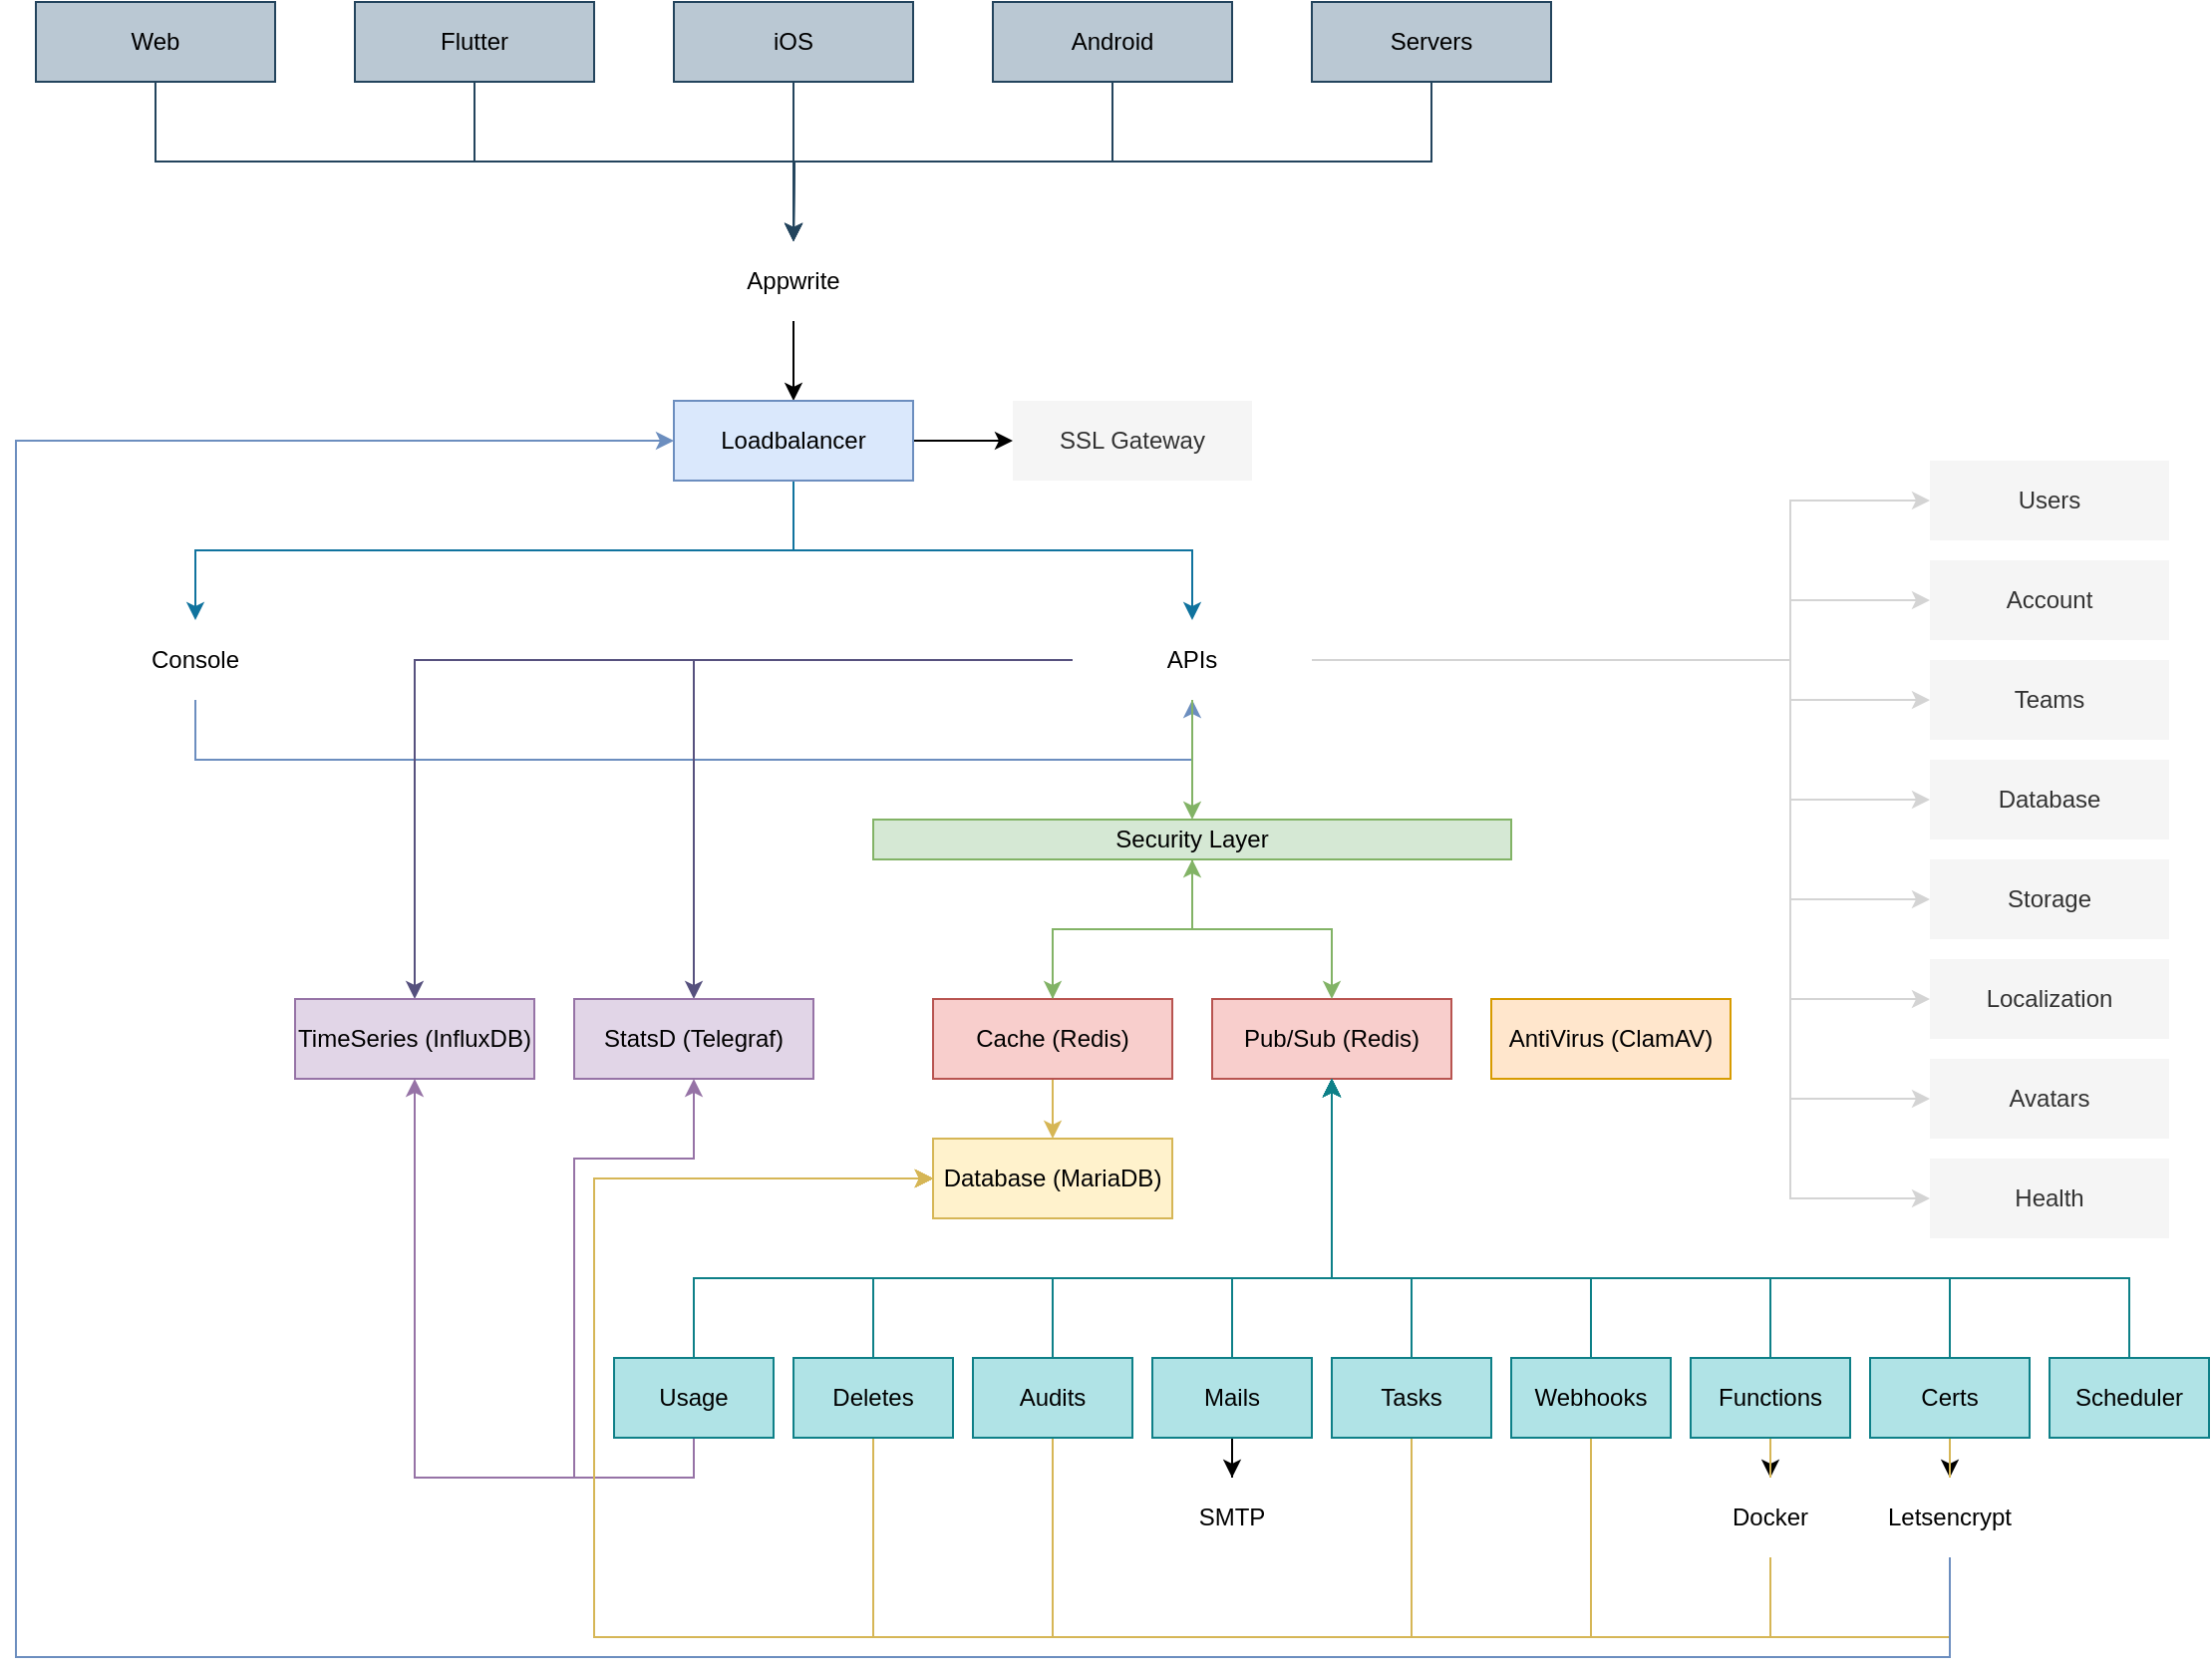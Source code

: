 <mxfile version="13.1.3">
    <diagram id="WOshqXSVd2VkRfcggtcB" name="Page-1">
        <mxGraphModel dx="619" dy="564" grid="1" gridSize="10" guides="1" tooltips="1" connect="1" arrows="1" fold="1" page="1" pageScale="1" pageWidth="1200" pageHeight="1200" background="none" math="0" shadow="0">
            <root>
                <mxCell id="0"/>
                <mxCell id="1" parent="0"/>
                <mxCell id="Jx5Eu6wszfQGuAAQCBBH-12" style="edgeStyle=orthogonalEdgeStyle;rounded=0;orthogonalLoop=1;jettySize=auto;html=1;exitX=0.5;exitY=1;exitDx=0;exitDy=0;fillColor=#bac8d3;strokeColor=#23445d;" parent="1" source="Jx5Eu6wszfQGuAAQCBBH-1" edge="1">
                    <mxGeometry relative="1" as="geometry">
                        <mxPoint x="450" y="160" as="targetPoint"/>
                    </mxGeometry>
                </mxCell>
                <mxCell id="Jx5Eu6wszfQGuAAQCBBH-1" value="Web" style="rounded=0;whiteSpace=wrap;html=1;strokeColor=#23445d;fillColor=#bac8d3;fontColor=#000000;labelBorderColor=none;" parent="1" vertex="1">
                    <mxGeometry x="70" y="40" width="120" height="40" as="geometry"/>
                </mxCell>
                <mxCell id="Jx5Eu6wszfQGuAAQCBBH-11" style="edgeStyle=orthogonalEdgeStyle;rounded=0;orthogonalLoop=1;jettySize=auto;html=1;exitX=0.5;exitY=1;exitDx=0;exitDy=0;fillColor=#bac8d3;strokeColor=#23445d;" parent="1" source="Jx5Eu6wszfQGuAAQCBBH-2" edge="1">
                    <mxGeometry relative="1" as="geometry">
                        <mxPoint x="450" y="160" as="targetPoint"/>
                    </mxGeometry>
                </mxCell>
                <mxCell id="Jx5Eu6wszfQGuAAQCBBH-2" value="Flutter" style="rounded=0;whiteSpace=wrap;html=1;strokeColor=#23445d;fillColor=#bac8d3;fontColor=#000000;labelBorderColor=none;" parent="1" vertex="1">
                    <mxGeometry x="230" y="40" width="120" height="40" as="geometry"/>
                </mxCell>
                <mxCell id="Jx5Eu6wszfQGuAAQCBBH-8" style="edgeStyle=orthogonalEdgeStyle;rounded=0;orthogonalLoop=1;jettySize=auto;html=1;exitX=0.5;exitY=1;exitDx=0;exitDy=0;entryX=0.5;entryY=0;entryDx=0;entryDy=0;fillColor=#bac8d3;strokeColor=#23445d;" parent="1" source="Jx5Eu6wszfQGuAAQCBBH-4" target="Jx5Eu6wszfQGuAAQCBBH-7" edge="1">
                    <mxGeometry relative="1" as="geometry"/>
                </mxCell>
                <mxCell id="Jx5Eu6wszfQGuAAQCBBH-4" value="iOS" style="rounded=0;whiteSpace=wrap;html=1;strokeColor=#23445d;fillColor=#bac8d3;fontColor=#000000;labelBorderColor=none;" parent="1" vertex="1">
                    <mxGeometry x="390" y="40" width="120" height="40" as="geometry"/>
                </mxCell>
                <mxCell id="Jx5Eu6wszfQGuAAQCBBH-9" style="edgeStyle=orthogonalEdgeStyle;rounded=0;orthogonalLoop=1;jettySize=auto;html=1;exitX=0.5;exitY=1;exitDx=0;exitDy=0;fillColor=#bac8d3;strokeColor=#23445d;" parent="1" source="Jx5Eu6wszfQGuAAQCBBH-5" target="Jx5Eu6wszfQGuAAQCBBH-7" edge="1">
                    <mxGeometry relative="1" as="geometry"/>
                </mxCell>
                <mxCell id="Jx5Eu6wszfQGuAAQCBBH-5" value="Android" style="rounded=0;whiteSpace=wrap;html=1;strokeColor=#23445d;fillColor=#bac8d3;fontColor=#000000;labelBorderColor=none;" parent="1" vertex="1">
                    <mxGeometry x="550" y="40" width="120" height="40" as="geometry"/>
                </mxCell>
                <mxCell id="Jx5Eu6wszfQGuAAQCBBH-10" style="edgeStyle=orthogonalEdgeStyle;rounded=0;orthogonalLoop=1;jettySize=auto;html=1;exitX=0.5;exitY=1;exitDx=0;exitDy=0;fillColor=#bac8d3;strokeColor=#23445d;" parent="1" source="Jx5Eu6wszfQGuAAQCBBH-6" target="Jx5Eu6wszfQGuAAQCBBH-7" edge="1">
                    <mxGeometry relative="1" as="geometry"/>
                </mxCell>
                <mxCell id="Jx5Eu6wszfQGuAAQCBBH-6" value="Servers" style="rounded=0;whiteSpace=wrap;html=1;strokeColor=#23445d;fillColor=#bac8d3;fontColor=#000000;labelBorderColor=none;" parent="1" vertex="1">
                    <mxGeometry x="710" y="40" width="120" height="40" as="geometry"/>
                </mxCell>
                <mxCell id="Jx5Eu6wszfQGuAAQCBBH-14" value="" style="edgeStyle=orthogonalEdgeStyle;rounded=0;orthogonalLoop=1;jettySize=auto;html=1;" parent="1" source="Jx5Eu6wszfQGuAAQCBBH-7" target="Jx5Eu6wszfQGuAAQCBBH-13" edge="1">
                    <mxGeometry relative="1" as="geometry"/>
                </mxCell>
                <mxCell id="Jx5Eu6wszfQGuAAQCBBH-7" value="Appwrite" style="rounded=0;whiteSpace=wrap;html=1;strokeColor=none;" parent="1" vertex="1">
                    <mxGeometry x="390" y="160" width="120" height="40" as="geometry"/>
                </mxCell>
                <mxCell id="Jx5Eu6wszfQGuAAQCBBH-16" value="" style="edgeStyle=orthogonalEdgeStyle;rounded=0;orthogonalLoop=1;jettySize=auto;html=1;" parent="1" source="Jx5Eu6wszfQGuAAQCBBH-13" target="Jx5Eu6wszfQGuAAQCBBH-15" edge="1">
                    <mxGeometry relative="1" as="geometry"/>
                </mxCell>
                <mxCell id="Jx5Eu6wszfQGuAAQCBBH-50" style="edgeStyle=orthogonalEdgeStyle;rounded=0;orthogonalLoop=1;jettySize=auto;html=1;exitX=0.5;exitY=1;exitDx=0;exitDy=0;entryX=0.5;entryY=0;entryDx=0;entryDy=0;fillColor=#b1ddf0;strokeColor=#10739e;" parent="1" source="Jx5Eu6wszfQGuAAQCBBH-13" target="Jx5Eu6wszfQGuAAQCBBH-17" edge="1">
                    <mxGeometry relative="1" as="geometry"/>
                </mxCell>
                <mxCell id="Jx5Eu6wszfQGuAAQCBBH-61" style="edgeStyle=orthogonalEdgeStyle;rounded=0;orthogonalLoop=1;jettySize=auto;html=1;exitX=0.5;exitY=1;exitDx=0;exitDy=0;entryX=0.5;entryY=0;entryDx=0;entryDy=0;fillColor=#b1ddf0;strokeColor=#10739e;" parent="1" source="Jx5Eu6wszfQGuAAQCBBH-13" target="Jx5Eu6wszfQGuAAQCBBH-48" edge="1">
                    <mxGeometry relative="1" as="geometry"/>
                </mxCell>
                <mxCell id="Jx5Eu6wszfQGuAAQCBBH-13" value="Loadbalancer" style="rounded=0;whiteSpace=wrap;html=1;strokeColor=#6c8ebf;fillColor=#dae8fc;fontColor=#000000;labelBorderColor=none;" parent="1" vertex="1">
                    <mxGeometry x="390" y="240" width="120" height="40" as="geometry"/>
                </mxCell>
                <mxCell id="Jx5Eu6wszfQGuAAQCBBH-111" style="edgeStyle=orthogonalEdgeStyle;rounded=0;orthogonalLoop=1;jettySize=auto;html=1;exitX=0.5;exitY=1;exitDx=0;exitDy=0;entryX=0.5;entryY=1;entryDx=0;entryDy=0;fillColor=#dae8fc;strokeColor=#6c8ebf;" parent="1" source="Jx5Eu6wszfQGuAAQCBBH-48" target="Jx5Eu6wszfQGuAAQCBBH-17" edge="1">
                    <mxGeometry relative="1" as="geometry">
                        <Array as="points">
                            <mxPoint x="150" y="420"/>
                            <mxPoint x="650" y="420"/>
                        </Array>
                    </mxGeometry>
                </mxCell>
                <mxCell id="Jx5Eu6wszfQGuAAQCBBH-48" value="Console" style="rounded=0;whiteSpace=wrap;html=1;strokeColor=none;" parent="1" vertex="1">
                    <mxGeometry x="90" y="350" width="120" height="40" as="geometry"/>
                </mxCell>
                <mxCell id="Jx5Eu6wszfQGuAAQCBBH-51" style="edgeStyle=orthogonalEdgeStyle;rounded=0;orthogonalLoop=1;jettySize=auto;html=1;exitX=1;exitY=0.5;exitDx=0;exitDy=0;entryX=0;entryY=0.5;entryDx=0;entryDy=0;fillColor=#f5f5f5;strokeColor=#D4D4D4;" parent="1" source="Jx5Eu6wszfQGuAAQCBBH-17" target="Jx5Eu6wszfQGuAAQCBBH-19" edge="1">
                    <mxGeometry relative="1" as="geometry">
                        <Array as="points">
                            <mxPoint x="950" y="370"/>
                            <mxPoint x="950" y="290"/>
                        </Array>
                    </mxGeometry>
                </mxCell>
                <mxCell id="Jx5Eu6wszfQGuAAQCBBH-52" style="edgeStyle=orthogonalEdgeStyle;rounded=0;orthogonalLoop=1;jettySize=auto;html=1;exitX=1;exitY=0.5;exitDx=0;exitDy=0;entryX=0;entryY=0.5;entryDx=0;entryDy=0;fillColor=#f5f5f5;strokeColor=#D4D4D4;" parent="1" source="Jx5Eu6wszfQGuAAQCBBH-17" target="Jx5Eu6wszfQGuAAQCBBH-21" edge="1">
                    <mxGeometry relative="1" as="geometry">
                        <Array as="points">
                            <mxPoint x="950" y="370"/>
                            <mxPoint x="950" y="340"/>
                        </Array>
                    </mxGeometry>
                </mxCell>
                <mxCell id="Jx5Eu6wszfQGuAAQCBBH-54" style="edgeStyle=orthogonalEdgeStyle;rounded=0;orthogonalLoop=1;jettySize=auto;html=1;exitX=1;exitY=0.5;exitDx=0;exitDy=0;entryX=0;entryY=0.5;entryDx=0;entryDy=0;fillColor=#f5f5f5;strokeColor=#D4D4D4;" parent="1" source="Jx5Eu6wszfQGuAAQCBBH-17" target="Jx5Eu6wszfQGuAAQCBBH-25" edge="1">
                    <mxGeometry relative="1" as="geometry">
                        <Array as="points">
                            <mxPoint x="950" y="370"/>
                            <mxPoint x="950" y="440"/>
                        </Array>
                    </mxGeometry>
                </mxCell>
                <mxCell id="Jx5Eu6wszfQGuAAQCBBH-55" style="edgeStyle=orthogonalEdgeStyle;rounded=0;orthogonalLoop=1;jettySize=auto;html=1;exitX=1;exitY=0.5;exitDx=0;exitDy=0;entryX=0;entryY=0.5;entryDx=0;entryDy=0;fillColor=#f5f5f5;strokeColor=#D4D4D4;" parent="1" source="Jx5Eu6wszfQGuAAQCBBH-17" target="Jx5Eu6wszfQGuAAQCBBH-28" edge="1">
                    <mxGeometry relative="1" as="geometry">
                        <Array as="points">
                            <mxPoint x="950" y="370"/>
                            <mxPoint x="950" y="490"/>
                        </Array>
                    </mxGeometry>
                </mxCell>
                <mxCell id="Jx5Eu6wszfQGuAAQCBBH-56" style="edgeStyle=orthogonalEdgeStyle;rounded=0;orthogonalLoop=1;jettySize=auto;html=1;exitX=1;exitY=0.5;exitDx=0;exitDy=0;entryX=0;entryY=0.5;entryDx=0;entryDy=0;fillColor=#f5f5f5;strokeColor=#D4D4D4;" parent="1" source="Jx5Eu6wszfQGuAAQCBBH-17" target="Jx5Eu6wszfQGuAAQCBBH-30" edge="1">
                    <mxGeometry relative="1" as="geometry">
                        <Array as="points">
                            <mxPoint x="950" y="370"/>
                            <mxPoint x="950" y="540"/>
                        </Array>
                    </mxGeometry>
                </mxCell>
                <mxCell id="Jx5Eu6wszfQGuAAQCBBH-57" style="edgeStyle=orthogonalEdgeStyle;rounded=0;orthogonalLoop=1;jettySize=auto;html=1;exitX=1;exitY=0.5;exitDx=0;exitDy=0;entryX=0;entryY=0.5;entryDx=0;entryDy=0;fillColor=#f5f5f5;strokeColor=#D4D4D4;" parent="1" source="Jx5Eu6wszfQGuAAQCBBH-17" target="Jx5Eu6wszfQGuAAQCBBH-32" edge="1">
                    <mxGeometry relative="1" as="geometry">
                        <Array as="points">
                            <mxPoint x="950" y="370"/>
                            <mxPoint x="950" y="590"/>
                        </Array>
                    </mxGeometry>
                </mxCell>
                <mxCell id="Jx5Eu6wszfQGuAAQCBBH-58" style="edgeStyle=orthogonalEdgeStyle;rounded=0;orthogonalLoop=1;jettySize=auto;html=1;exitX=1;exitY=0.5;exitDx=0;exitDy=0;entryX=0;entryY=0.5;entryDx=0;entryDy=0;fillColor=#f5f5f5;strokeColor=#D4D4D4;" parent="1" source="Jx5Eu6wszfQGuAAQCBBH-17" target="Jx5Eu6wszfQGuAAQCBBH-34" edge="1">
                    <mxGeometry relative="1" as="geometry">
                        <Array as="points">
                            <mxPoint x="950" y="370"/>
                            <mxPoint x="950" y="640"/>
                        </Array>
                    </mxGeometry>
                </mxCell>
                <mxCell id="Jx5Eu6wszfQGuAAQCBBH-95" style="edgeStyle=orthogonalEdgeStyle;rounded=0;orthogonalLoop=1;jettySize=auto;html=1;exitX=0;exitY=0.5;exitDx=0;exitDy=0;fillColor=#d0cee2;strokeColor=#56517e;" parent="1" source="Jx5Eu6wszfQGuAAQCBBH-17" target="Jx5Eu6wszfQGuAAQCBBH-91" edge="1">
                    <mxGeometry relative="1" as="geometry"/>
                </mxCell>
                <mxCell id="Jx5Eu6wszfQGuAAQCBBH-96" style="edgeStyle=orthogonalEdgeStyle;rounded=0;orthogonalLoop=1;jettySize=auto;html=1;exitX=0;exitY=0.5;exitDx=0;exitDy=0;fillColor=#d0cee2;strokeColor=#56517e;" parent="1" source="Jx5Eu6wszfQGuAAQCBBH-17" target="Jx5Eu6wszfQGuAAQCBBH-92" edge="1">
                    <mxGeometry relative="1" as="geometry"/>
                </mxCell>
                <mxCell id="Jx5Eu6wszfQGuAAQCBBH-130" style="edgeStyle=orthogonalEdgeStyle;rounded=0;orthogonalLoop=1;jettySize=auto;html=1;exitX=0.5;exitY=1;exitDx=0;exitDy=0;entryX=0.5;entryY=0;entryDx=0;entryDy=0;fillColor=#d5e8d4;strokeColor=#82b366;" parent="1" source="Jx5Eu6wszfQGuAAQCBBH-17" target="Jx5Eu6wszfQGuAAQCBBH-60" edge="1">
                    <mxGeometry relative="1" as="geometry"/>
                </mxCell>
                <mxCell id="Jx5Eu6wszfQGuAAQCBBH-134" style="edgeStyle=orthogonalEdgeStyle;rounded=0;orthogonalLoop=1;jettySize=auto;html=1;exitX=1;exitY=0.5;exitDx=0;exitDy=0;strokeColor=#D4D4D4;" parent="1" source="Jx5Eu6wszfQGuAAQCBBH-17" target="Jx5Eu6wszfQGuAAQCBBH-23" edge="1">
                    <mxGeometry relative="1" as="geometry">
                        <Array as="points">
                            <mxPoint x="950" y="370"/>
                            <mxPoint x="950" y="390"/>
                        </Array>
                    </mxGeometry>
                </mxCell>
                <mxCell id="Jx5Eu6wszfQGuAAQCBBH-17" value="APIs" style="rounded=0;whiteSpace=wrap;html=1;strokeColor=none;" parent="1" vertex="1">
                    <mxGeometry x="590" y="350" width="120" height="40" as="geometry"/>
                </mxCell>
                <mxCell id="Jx5Eu6wszfQGuAAQCBBH-40" value="Pub/Sub (Redis)" style="rounded=0;whiteSpace=wrap;html=1;strokeColor=#b85450;fillColor=#f8cecc;fontColor=#000000;labelBorderColor=none;" parent="1" vertex="1">
                    <mxGeometry x="660" y="540" width="120" height="40" as="geometry"/>
                </mxCell>
                <mxCell id="Jx5Eu6wszfQGuAAQCBBH-39" value="" style="edgeStyle=orthogonalEdgeStyle;rounded=0;orthogonalLoop=1;jettySize=auto;html=1;fillColor=#fff2cc;strokeColor=#d6b656;" parent="1" source="Jx5Eu6wszfQGuAAQCBBH-36" target="Jx5Eu6wszfQGuAAQCBBH-38" edge="1">
                    <mxGeometry relative="1" as="geometry"/>
                </mxCell>
                <mxCell id="Jx5Eu6wszfQGuAAQCBBH-131" style="edgeStyle=orthogonalEdgeStyle;rounded=0;orthogonalLoop=1;jettySize=auto;html=1;exitX=0.5;exitY=0;exitDx=0;exitDy=0;entryX=0.5;entryY=1;entryDx=0;entryDy=0;strokeColor=#82b366;fillColor=#d5e8d4;" parent="1" source="Jx5Eu6wszfQGuAAQCBBH-36" target="Jx5Eu6wszfQGuAAQCBBH-60" edge="1">
                    <mxGeometry relative="1" as="geometry"/>
                </mxCell>
                <mxCell id="Jx5Eu6wszfQGuAAQCBBH-36" value="Cache (Redis)" style="rounded=0;whiteSpace=wrap;html=1;strokeColor=#b85450;fillColor=#f8cecc;fontColor=#000000;labelBorderColor=none;" parent="1" vertex="1">
                    <mxGeometry x="520" y="540" width="120" height="40" as="geometry"/>
                </mxCell>
                <mxCell id="Jx5Eu6wszfQGuAAQCBBH-38" value="Database (MariaDB)" style="rounded=0;whiteSpace=wrap;html=1;strokeColor=#d6b656;fillColor=#fff2cc;fontColor=#000000;labelBorderColor=none;" parent="1" vertex="1">
                    <mxGeometry x="520" y="610" width="120" height="40" as="geometry"/>
                </mxCell>
                <mxCell id="Jx5Eu6wszfQGuAAQCBBH-19" value="Users" style="rounded=0;whiteSpace=wrap;html=1;strokeColor=none;fillColor=#f5f5f5;fontColor=#333333;" parent="1" vertex="1">
                    <mxGeometry x="1020" y="270" width="120" height="40" as="geometry"/>
                </mxCell>
                <mxCell id="Jx5Eu6wszfQGuAAQCBBH-21" value="Account" style="rounded=0;whiteSpace=wrap;html=1;strokeColor=none;fillColor=#f5f5f5;fontColor=#333333;" parent="1" vertex="1">
                    <mxGeometry x="1020" y="320" width="120" height="40" as="geometry"/>
                </mxCell>
                <mxCell id="Jx5Eu6wszfQGuAAQCBBH-23" value="Teams" style="rounded=0;whiteSpace=wrap;html=1;strokeColor=none;fillColor=#f5f5f5;fontColor=#333333;" parent="1" vertex="1">
                    <mxGeometry x="1020" y="370" width="120" height="40" as="geometry"/>
                </mxCell>
                <mxCell id="Jx5Eu6wszfQGuAAQCBBH-25" value="Database" style="rounded=0;whiteSpace=wrap;html=1;strokeColor=none;fillColor=#f5f5f5;fontColor=#333333;" parent="1" vertex="1">
                    <mxGeometry x="1020" y="420" width="120" height="40" as="geometry"/>
                </mxCell>
                <mxCell id="Jx5Eu6wszfQGuAAQCBBH-28" value="Storage" style="rounded=0;whiteSpace=wrap;html=1;strokeColor=none;fillColor=#f5f5f5;fontColor=#333333;" parent="1" vertex="1">
                    <mxGeometry x="1020" y="470" width="120" height="40" as="geometry"/>
                </mxCell>
                <mxCell id="Jx5Eu6wszfQGuAAQCBBH-30" value="Localization" style="rounded=0;whiteSpace=wrap;html=1;strokeColor=none;fillColor=#f5f5f5;fontColor=#333333;" parent="1" vertex="1">
                    <mxGeometry x="1020" y="520" width="120" height="40" as="geometry"/>
                </mxCell>
                <mxCell id="Jx5Eu6wszfQGuAAQCBBH-32" value="Avatars" style="rounded=0;whiteSpace=wrap;html=1;strokeColor=none;fillColor=#f5f5f5;fontColor=#333333;" parent="1" vertex="1">
                    <mxGeometry x="1020" y="570" width="120" height="40" as="geometry"/>
                </mxCell>
                <mxCell id="Jx5Eu6wszfQGuAAQCBBH-34" value="Health" style="rounded=0;whiteSpace=wrap;html=1;strokeColor=none;fillColor=#f5f5f5;fontColor=#333333;" parent="1" vertex="1">
                    <mxGeometry x="1020" y="620" width="120" height="40" as="geometry"/>
                </mxCell>
                <mxCell id="Jx5Eu6wszfQGuAAQCBBH-15" value="SSL Gateway" style="rounded=0;whiteSpace=wrap;html=1;strokeColor=none;fillColor=#f5f5f5;fontColor=#333333;" parent="1" vertex="1">
                    <mxGeometry x="560" y="240" width="120" height="40" as="geometry"/>
                </mxCell>
                <mxCell id="Jx5Eu6wszfQGuAAQCBBH-86" style="edgeStyle=orthogonalEdgeStyle;rounded=0;orthogonalLoop=1;jettySize=auto;html=1;exitX=0.5;exitY=1;exitDx=0;exitDy=0;entryX=0;entryY=0.5;entryDx=0;entryDy=0;fillColor=#fff2cc;strokeColor=#d6b656;" parent="1" source="Jx5Eu6wszfQGuAAQCBBH-62" target="Jx5Eu6wszfQGuAAQCBBH-38" edge="1">
                    <mxGeometry relative="1" as="geometry">
                        <Array as="points">
                            <mxPoint x="490" y="860"/>
                            <mxPoint x="350" y="860"/>
                            <mxPoint x="350" y="630"/>
                        </Array>
                    </mxGeometry>
                </mxCell>
                <mxCell id="Jx5Eu6wszfQGuAAQCBBH-122" style="edgeStyle=orthogonalEdgeStyle;rounded=0;orthogonalLoop=1;jettySize=auto;html=1;exitX=0.5;exitY=0;exitDx=0;exitDy=0;strokeColor=#0e8088;fillColor=#b0e3e6;" parent="1" source="Jx5Eu6wszfQGuAAQCBBH-62" target="Jx5Eu6wszfQGuAAQCBBH-40" edge="1">
                    <mxGeometry relative="1" as="geometry">
                        <Array as="points">
                            <mxPoint x="490" y="680"/>
                            <mxPoint x="720" y="680"/>
                        </Array>
                    </mxGeometry>
                </mxCell>
                <mxCell id="Jx5Eu6wszfQGuAAQCBBH-62" value="Deletes" style="rounded=0;whiteSpace=wrap;html=1;strokeColor=#0e8088;fillColor=#b0e3e6;fontColor=#000000;labelBorderColor=none;" parent="1" vertex="1">
                    <mxGeometry x="450" y="720" width="80" height="40" as="geometry"/>
                </mxCell>
                <mxCell id="Jx5Eu6wszfQGuAAQCBBH-128" style="edgeStyle=orthogonalEdgeStyle;rounded=0;orthogonalLoop=1;jettySize=auto;html=1;exitX=0.5;exitY=1;exitDx=0;exitDy=0;strokeColor=#82b366;fillColor=#d5e8d4;" parent="1" source="Jx5Eu6wszfQGuAAQCBBH-60" target="Jx5Eu6wszfQGuAAQCBBH-36" edge="1">
                    <mxGeometry relative="1" as="geometry"/>
                </mxCell>
                <mxCell id="Jx5Eu6wszfQGuAAQCBBH-129" style="edgeStyle=orthogonalEdgeStyle;rounded=0;orthogonalLoop=1;jettySize=auto;html=1;exitX=0.5;exitY=1;exitDx=0;exitDy=0;strokeColor=#82b366;fillColor=#d5e8d4;" parent="1" source="Jx5Eu6wszfQGuAAQCBBH-60" target="Jx5Eu6wszfQGuAAQCBBH-40" edge="1">
                    <mxGeometry relative="1" as="geometry"/>
                </mxCell>
                <mxCell id="Jx5Eu6wszfQGuAAQCBBH-60" value="Security Layer" style="rounded=0;whiteSpace=wrap;html=1;strokeColor=#82b366;fillColor=#d5e8d4;fontColor=#000000;labelBorderColor=none;" parent="1" vertex="1">
                    <mxGeometry x="490" y="450" width="320" height="20" as="geometry"/>
                </mxCell>
                <mxCell id="Jx5Eu6wszfQGuAAQCBBH-93" style="edgeStyle=orthogonalEdgeStyle;rounded=0;orthogonalLoop=1;jettySize=auto;html=1;exitX=0.5;exitY=1;exitDx=0;exitDy=0;fillColor=#e1d5e7;strokeColor=#9673a6;entryX=0.5;entryY=1;entryDx=0;entryDy=0;" parent="1" source="Jx5Eu6wszfQGuAAQCBBH-64" target="Jx5Eu6wszfQGuAAQCBBH-91" edge="1">
                    <mxGeometry relative="1" as="geometry">
                        <Array as="points">
                            <mxPoint x="400" y="780"/>
                            <mxPoint x="340" y="780"/>
                            <mxPoint x="340" y="620"/>
                            <mxPoint x="400" y="620"/>
                        </Array>
                    </mxGeometry>
                </mxCell>
                <mxCell id="Jx5Eu6wszfQGuAAQCBBH-94" style="edgeStyle=orthogonalEdgeStyle;rounded=0;orthogonalLoop=1;jettySize=auto;html=1;exitX=0.5;exitY=1;exitDx=0;exitDy=0;entryX=0.5;entryY=1;entryDx=0;entryDy=0;fillColor=#e1d5e7;strokeColor=#9673a6;" parent="1" source="Jx5Eu6wszfQGuAAQCBBH-64" target="Jx5Eu6wszfQGuAAQCBBH-92" edge="1">
                    <mxGeometry relative="1" as="geometry"/>
                </mxCell>
                <mxCell id="Jx5Eu6wszfQGuAAQCBBH-132" style="edgeStyle=orthogonalEdgeStyle;rounded=0;orthogonalLoop=1;jettySize=auto;html=1;exitX=0.5;exitY=0;exitDx=0;exitDy=0;strokeColor=#0e8088;fillColor=#b0e3e6;" parent="1" source="Jx5Eu6wszfQGuAAQCBBH-64" edge="1">
                    <mxGeometry relative="1" as="geometry">
                        <mxPoint x="720" y="580" as="targetPoint"/>
                        <Array as="points">
                            <mxPoint x="400" y="680"/>
                            <mxPoint x="720" y="680"/>
                        </Array>
                    </mxGeometry>
                </mxCell>
                <mxCell id="Jx5Eu6wszfQGuAAQCBBH-64" value="Usage" style="rounded=0;whiteSpace=wrap;html=1;strokeColor=#0e8088;fillColor=#b0e3e6;fontColor=#000000;labelBorderColor=none;" parent="1" vertex="1">
                    <mxGeometry x="360" y="720" width="80" height="40" as="geometry"/>
                </mxCell>
                <mxCell id="Jx5Eu6wszfQGuAAQCBBH-85" style="edgeStyle=orthogonalEdgeStyle;rounded=0;orthogonalLoop=1;jettySize=auto;html=1;exitX=0.5;exitY=1;exitDx=0;exitDy=0;entryX=0;entryY=0.5;entryDx=0;entryDy=0;fillColor=#fff2cc;strokeColor=#d6b656;" parent="1" source="Jx5Eu6wszfQGuAAQCBBH-65" target="Jx5Eu6wszfQGuAAQCBBH-38" edge="1">
                    <mxGeometry relative="1" as="geometry">
                        <mxPoint x="250" y="610" as="targetPoint"/>
                        <Array as="points">
                            <mxPoint x="580" y="860"/>
                            <mxPoint x="350" y="860"/>
                            <mxPoint x="350" y="630"/>
                        </Array>
                    </mxGeometry>
                </mxCell>
                <mxCell id="Jx5Eu6wszfQGuAAQCBBH-123" style="edgeStyle=orthogonalEdgeStyle;rounded=0;orthogonalLoop=1;jettySize=auto;html=1;exitX=0.5;exitY=0;exitDx=0;exitDy=0;strokeColor=#0e8088;fillColor=#b0e3e6;" parent="1" source="Jx5Eu6wszfQGuAAQCBBH-65" target="Jx5Eu6wszfQGuAAQCBBH-40" edge="1">
                    <mxGeometry relative="1" as="geometry">
                        <Array as="points">
                            <mxPoint x="580" y="680"/>
                            <mxPoint x="720" y="680"/>
                        </Array>
                    </mxGeometry>
                </mxCell>
                <mxCell id="Jx5Eu6wszfQGuAAQCBBH-65" value="Audits" style="rounded=0;whiteSpace=wrap;html=1;strokeColor=#0e8088;fillColor=#b0e3e6;fontColor=#000000;labelBorderColor=none;" parent="1" vertex="1">
                    <mxGeometry x="540" y="720" width="80" height="40" as="geometry"/>
                </mxCell>
                <mxCell id="Jx5Eu6wszfQGuAAQCBBH-82" value="" style="edgeStyle=orthogonalEdgeStyle;rounded=0;orthogonalLoop=1;jettySize=auto;html=1;" parent="1" source="Jx5Eu6wszfQGuAAQCBBH-66" target="Jx5Eu6wszfQGuAAQCBBH-81" edge="1">
                    <mxGeometry relative="1" as="geometry"/>
                </mxCell>
                <mxCell id="Jx5Eu6wszfQGuAAQCBBH-124" style="edgeStyle=orthogonalEdgeStyle;rounded=0;orthogonalLoop=1;jettySize=auto;html=1;exitX=0.5;exitY=0;exitDx=0;exitDy=0;entryX=0.5;entryY=1;entryDx=0;entryDy=0;strokeColor=#0e8088;fillColor=#b0e3e6;" parent="1" source="Jx5Eu6wszfQGuAAQCBBH-66" target="Jx5Eu6wszfQGuAAQCBBH-40" edge="1">
                    <mxGeometry relative="1" as="geometry">
                        <Array as="points">
                            <mxPoint x="670" y="680"/>
                            <mxPoint x="720" y="680"/>
                        </Array>
                    </mxGeometry>
                </mxCell>
                <mxCell id="Jx5Eu6wszfQGuAAQCBBH-66" value="Mails" style="rounded=0;whiteSpace=wrap;html=1;strokeColor=#0e8088;fillColor=#b0e3e6;fontColor=#000000;labelBorderColor=none;" parent="1" vertex="1">
                    <mxGeometry x="630" y="720" width="80" height="40" as="geometry"/>
                </mxCell>
                <mxCell id="Jx5Eu6wszfQGuAAQCBBH-81" value="SMTP" style="rounded=0;whiteSpace=wrap;html=1;strokeColor=none;" parent="1" vertex="1">
                    <mxGeometry x="630" y="780" width="80" height="40" as="geometry"/>
                </mxCell>
                <mxCell id="Jx5Eu6wszfQGuAAQCBBH-106" style="edgeStyle=orthogonalEdgeStyle;rounded=0;orthogonalLoop=1;jettySize=auto;html=1;exitX=0.5;exitY=1;exitDx=0;exitDy=0;entryX=0;entryY=0.5;entryDx=0;entryDy=0;fillColor=#fff2cc;strokeColor=#d6b656;" parent="1" source="Jx5Eu6wszfQGuAAQCBBH-67" target="Jx5Eu6wszfQGuAAQCBBH-38" edge="1">
                    <mxGeometry relative="1" as="geometry">
                        <Array as="points">
                            <mxPoint x="760" y="860"/>
                            <mxPoint x="350" y="860"/>
                            <mxPoint x="350" y="630"/>
                        </Array>
                    </mxGeometry>
                </mxCell>
                <mxCell id="Jx5Eu6wszfQGuAAQCBBH-118" style="edgeStyle=orthogonalEdgeStyle;rounded=0;orthogonalLoop=1;jettySize=auto;html=1;exitX=0.5;exitY=0;exitDx=0;exitDy=0;entryX=0.5;entryY=1;entryDx=0;entryDy=0;strokeColor=#D4D4D4;" parent="1" source="Jx5Eu6wszfQGuAAQCBBH-67" target="Jx5Eu6wszfQGuAAQCBBH-40" edge="1">
                    <mxGeometry relative="1" as="geometry">
                        <Array as="points">
                            <mxPoint x="760" y="680"/>
                            <mxPoint x="720" y="680"/>
                        </Array>
                    </mxGeometry>
                </mxCell>
                <mxCell id="Jx5Eu6wszfQGuAAQCBBH-120" style="edgeStyle=orthogonalEdgeStyle;rounded=0;orthogonalLoop=1;jettySize=auto;html=1;exitX=0.5;exitY=0;exitDx=0;exitDy=0;strokeColor=#0e8088;fillColor=#b0e3e6;" parent="1" source="Jx5Eu6wszfQGuAAQCBBH-67" target="Jx5Eu6wszfQGuAAQCBBH-40" edge="1">
                    <mxGeometry relative="1" as="geometry">
                        <Array as="points">
                            <mxPoint x="760" y="680"/>
                            <mxPoint x="720" y="680"/>
                        </Array>
                    </mxGeometry>
                </mxCell>
                <mxCell id="Jx5Eu6wszfQGuAAQCBBH-67" value="Tasks" style="rounded=0;whiteSpace=wrap;html=1;strokeColor=#0e8088;fillColor=#b0e3e6;fontColor=#000000;labelBorderColor=none;" parent="1" vertex="1">
                    <mxGeometry x="720" y="720" width="80" height="40" as="geometry"/>
                </mxCell>
                <mxCell id="Jx5Eu6wszfQGuAAQCBBH-105" style="edgeStyle=orthogonalEdgeStyle;rounded=0;orthogonalLoop=1;jettySize=auto;html=1;exitX=0.5;exitY=1;exitDx=0;exitDy=0;entryX=0;entryY=0.5;entryDx=0;entryDy=0;fillColor=#fff2cc;strokeColor=#d6b656;" parent="1" source="Jx5Eu6wszfQGuAAQCBBH-68" target="Jx5Eu6wszfQGuAAQCBBH-38" edge="1">
                    <mxGeometry relative="1" as="geometry">
                        <Array as="points">
                            <mxPoint x="850" y="860"/>
                            <mxPoint x="350" y="860"/>
                            <mxPoint x="350" y="630"/>
                        </Array>
                    </mxGeometry>
                </mxCell>
                <mxCell id="Jx5Eu6wszfQGuAAQCBBH-119" style="edgeStyle=orthogonalEdgeStyle;rounded=0;orthogonalLoop=1;jettySize=auto;html=1;exitX=0.5;exitY=0;exitDx=0;exitDy=0;entryX=0.5;entryY=1;entryDx=0;entryDy=0;strokeColor=#0e8088;fillColor=#b0e3e6;" parent="1" source="Jx5Eu6wszfQGuAAQCBBH-68" target="Jx5Eu6wszfQGuAAQCBBH-40" edge="1">
                    <mxGeometry relative="1" as="geometry">
                        <Array as="points">
                            <mxPoint x="850" y="680"/>
                            <mxPoint x="720" y="680"/>
                        </Array>
                    </mxGeometry>
                </mxCell>
                <mxCell id="Jx5Eu6wszfQGuAAQCBBH-68" value="Webhooks" style="rounded=0;whiteSpace=wrap;html=1;strokeColor=#0e8088;fillColor=#b0e3e6;fontColor=#000000;labelBorderColor=none;" parent="1" vertex="1">
                    <mxGeometry x="810" y="720" width="80" height="40" as="geometry"/>
                </mxCell>
                <mxCell id="Jx5Eu6wszfQGuAAQCBBH-99" value="" style="edgeStyle=orthogonalEdgeStyle;rounded=0;orthogonalLoop=1;jettySize=auto;html=1;" parent="1" source="Jx5Eu6wszfQGuAAQCBBH-69" target="Jx5Eu6wszfQGuAAQCBBH-98" edge="1">
                    <mxGeometry relative="1" as="geometry"/>
                </mxCell>
                <mxCell id="Jx5Eu6wszfQGuAAQCBBH-109" style="edgeStyle=orthogonalEdgeStyle;rounded=0;orthogonalLoop=1;jettySize=auto;html=1;exitX=0.5;exitY=1;exitDx=0;exitDy=0;entryX=0;entryY=0.5;entryDx=0;entryDy=0;fillColor=#fff2cc;strokeColor=#d6b656;" parent="1" source="Jx5Eu6wszfQGuAAQCBBH-69" target="Jx5Eu6wszfQGuAAQCBBH-38" edge="1">
                    <mxGeometry relative="1" as="geometry">
                        <Array as="points">
                            <mxPoint x="940" y="860"/>
                            <mxPoint x="350" y="860"/>
                            <mxPoint x="350" y="630"/>
                        </Array>
                    </mxGeometry>
                </mxCell>
                <mxCell id="Jx5Eu6wszfQGuAAQCBBH-125" style="edgeStyle=orthogonalEdgeStyle;rounded=0;orthogonalLoop=1;jettySize=auto;html=1;exitX=0.5;exitY=0;exitDx=0;exitDy=0;entryX=0.5;entryY=1;entryDx=0;entryDy=0;strokeColor=#0e8088;fillColor=#b0e3e6;" parent="1" source="Jx5Eu6wszfQGuAAQCBBH-69" target="Jx5Eu6wszfQGuAAQCBBH-40" edge="1">
                    <mxGeometry relative="1" as="geometry">
                        <Array as="points">
                            <mxPoint x="940" y="680"/>
                            <mxPoint x="720" y="680"/>
                        </Array>
                    </mxGeometry>
                </mxCell>
                <mxCell id="Jx5Eu6wszfQGuAAQCBBH-69" value="Functions" style="rounded=0;whiteSpace=wrap;html=1;strokeColor=#0e8088;fillColor=#b0e3e6;fontColor=#000000;labelBorderColor=none;" parent="1" vertex="1">
                    <mxGeometry x="900" y="720" width="80" height="40" as="geometry"/>
                </mxCell>
                <mxCell id="Jx5Eu6wszfQGuAAQCBBH-98" value="Docker" style="rounded=0;whiteSpace=wrap;html=1;strokeColor=none;" parent="1" vertex="1">
                    <mxGeometry x="900" y="780" width="80" height="40" as="geometry"/>
                </mxCell>
                <mxCell id="Jx5Eu6wszfQGuAAQCBBH-91" value="StatsD (Telegraf)" style="rounded=0;whiteSpace=wrap;html=1;strokeColor=#9673a6;fillColor=#e1d5e7;fontColor=#000000;labelBorderColor=none;" parent="1" vertex="1">
                    <mxGeometry x="340" y="540" width="120" height="40" as="geometry"/>
                </mxCell>
                <mxCell id="Jx5Eu6wszfQGuAAQCBBH-92" value="TimeSeries (InfluxDB)" style="rounded=0;whiteSpace=wrap;html=1;strokeColor=#9673a6;fillColor=#e1d5e7;fontColor=#000000;labelBorderColor=none;" parent="1" vertex="1">
                    <mxGeometry x="200" y="540" width="120" height="40" as="geometry"/>
                </mxCell>
                <mxCell id="Jx5Eu6wszfQGuAAQCBBH-103" value="" style="edgeStyle=orthogonalEdgeStyle;rounded=0;orthogonalLoop=1;jettySize=auto;html=1;" parent="1" source="Jx5Eu6wszfQGuAAQCBBH-100" target="Jx5Eu6wszfQGuAAQCBBH-102" edge="1">
                    <mxGeometry relative="1" as="geometry"/>
                </mxCell>
                <mxCell id="Jx5Eu6wszfQGuAAQCBBH-110" style="edgeStyle=orthogonalEdgeStyle;rounded=0;orthogonalLoop=1;jettySize=auto;html=1;exitX=0.5;exitY=1;exitDx=0;exitDy=0;entryX=0;entryY=0.5;entryDx=0;entryDy=0;fillColor=#fff2cc;strokeColor=#d6b656;" parent="1" source="Jx5Eu6wszfQGuAAQCBBH-100" target="Jx5Eu6wszfQGuAAQCBBH-38" edge="1">
                    <mxGeometry relative="1" as="geometry">
                        <Array as="points">
                            <mxPoint x="1030" y="860"/>
                            <mxPoint x="350" y="860"/>
                            <mxPoint x="350" y="630"/>
                        </Array>
                    </mxGeometry>
                </mxCell>
                <mxCell id="Jx5Eu6wszfQGuAAQCBBH-126" style="edgeStyle=orthogonalEdgeStyle;rounded=0;orthogonalLoop=1;jettySize=auto;html=1;exitX=0.5;exitY=0;exitDx=0;exitDy=0;entryX=0.5;entryY=1;entryDx=0;entryDy=0;strokeColor=#0e8088;fillColor=#b0e3e6;" parent="1" source="Jx5Eu6wszfQGuAAQCBBH-100" target="Jx5Eu6wszfQGuAAQCBBH-40" edge="1">
                    <mxGeometry relative="1" as="geometry">
                        <Array as="points">
                            <mxPoint x="1030" y="680"/>
                            <mxPoint x="720" y="680"/>
                        </Array>
                    </mxGeometry>
                </mxCell>
                <mxCell id="Jx5Eu6wszfQGuAAQCBBH-100" value="Certs" style="rounded=0;whiteSpace=wrap;html=1;strokeColor=#0e8088;fillColor=#b0e3e6;fontColor=#000000;labelBorderColor=none;" parent="1" vertex="1">
                    <mxGeometry x="990" y="720" width="80" height="40" as="geometry"/>
                </mxCell>
                <mxCell id="Jx5Eu6wszfQGuAAQCBBH-117" style="edgeStyle=orthogonalEdgeStyle;rounded=0;orthogonalLoop=1;jettySize=auto;html=1;exitX=0.5;exitY=0;exitDx=0;exitDy=0;entryX=0.5;entryY=1;entryDx=0;entryDy=0;strokeColor=#0e8088;fillColor=#b0e3e6;" parent="1" source="Jx5Eu6wszfQGuAAQCBBH-115" target="Jx5Eu6wszfQGuAAQCBBH-40" edge="1">
                    <mxGeometry relative="1" as="geometry">
                        <Array as="points">
                            <mxPoint x="1120" y="680"/>
                            <mxPoint x="720" y="680"/>
                        </Array>
                    </mxGeometry>
                </mxCell>
                <mxCell id="Jx5Eu6wszfQGuAAQCBBH-115" value="Scheduler" style="rounded=0;whiteSpace=wrap;html=1;strokeColor=#0e8088;fillColor=#b0e3e6;fontColor=#000000;labelBorderColor=none;" parent="1" vertex="1">
                    <mxGeometry x="1080" y="720" width="80" height="40" as="geometry"/>
                </mxCell>
                <mxCell id="Jx5Eu6wszfQGuAAQCBBH-104" style="edgeStyle=orthogonalEdgeStyle;rounded=0;orthogonalLoop=1;jettySize=auto;html=1;exitX=0.5;exitY=1;exitDx=0;exitDy=0;entryX=0;entryY=0.5;entryDx=0;entryDy=0;fillColor=#dae8fc;strokeColor=#6c8ebf;" parent="1" source="Jx5Eu6wszfQGuAAQCBBH-102" target="Jx5Eu6wszfQGuAAQCBBH-13" edge="1">
                    <mxGeometry relative="1" as="geometry">
                        <mxPoint x="470" y="320" as="targetPoint"/>
                        <Array as="points">
                            <mxPoint x="1030" y="870"/>
                            <mxPoint x="60" y="870"/>
                            <mxPoint x="60" y="260"/>
                        </Array>
                    </mxGeometry>
                </mxCell>
                <mxCell id="Jx5Eu6wszfQGuAAQCBBH-102" value="Letsencrypt" style="rounded=0;whiteSpace=wrap;html=1;strokeColor=none;" parent="1" vertex="1">
                    <mxGeometry x="990" y="780" width="80" height="40" as="geometry"/>
                </mxCell>
                <mxCell id="Jx5Eu6wszfQGuAAQCBBH-112" value="AntiVirus (ClamAV)" style="rounded=0;whiteSpace=wrap;html=1;strokeColor=#d79b00;fillColor=#ffe6cc;fontColor=#000000;labelBorderColor=none;" parent="1" vertex="1">
                    <mxGeometry x="800" y="540" width="120" height="40" as="geometry"/>
                </mxCell>
            </root>
        </mxGraphModel>
    </diagram>
</mxfile>